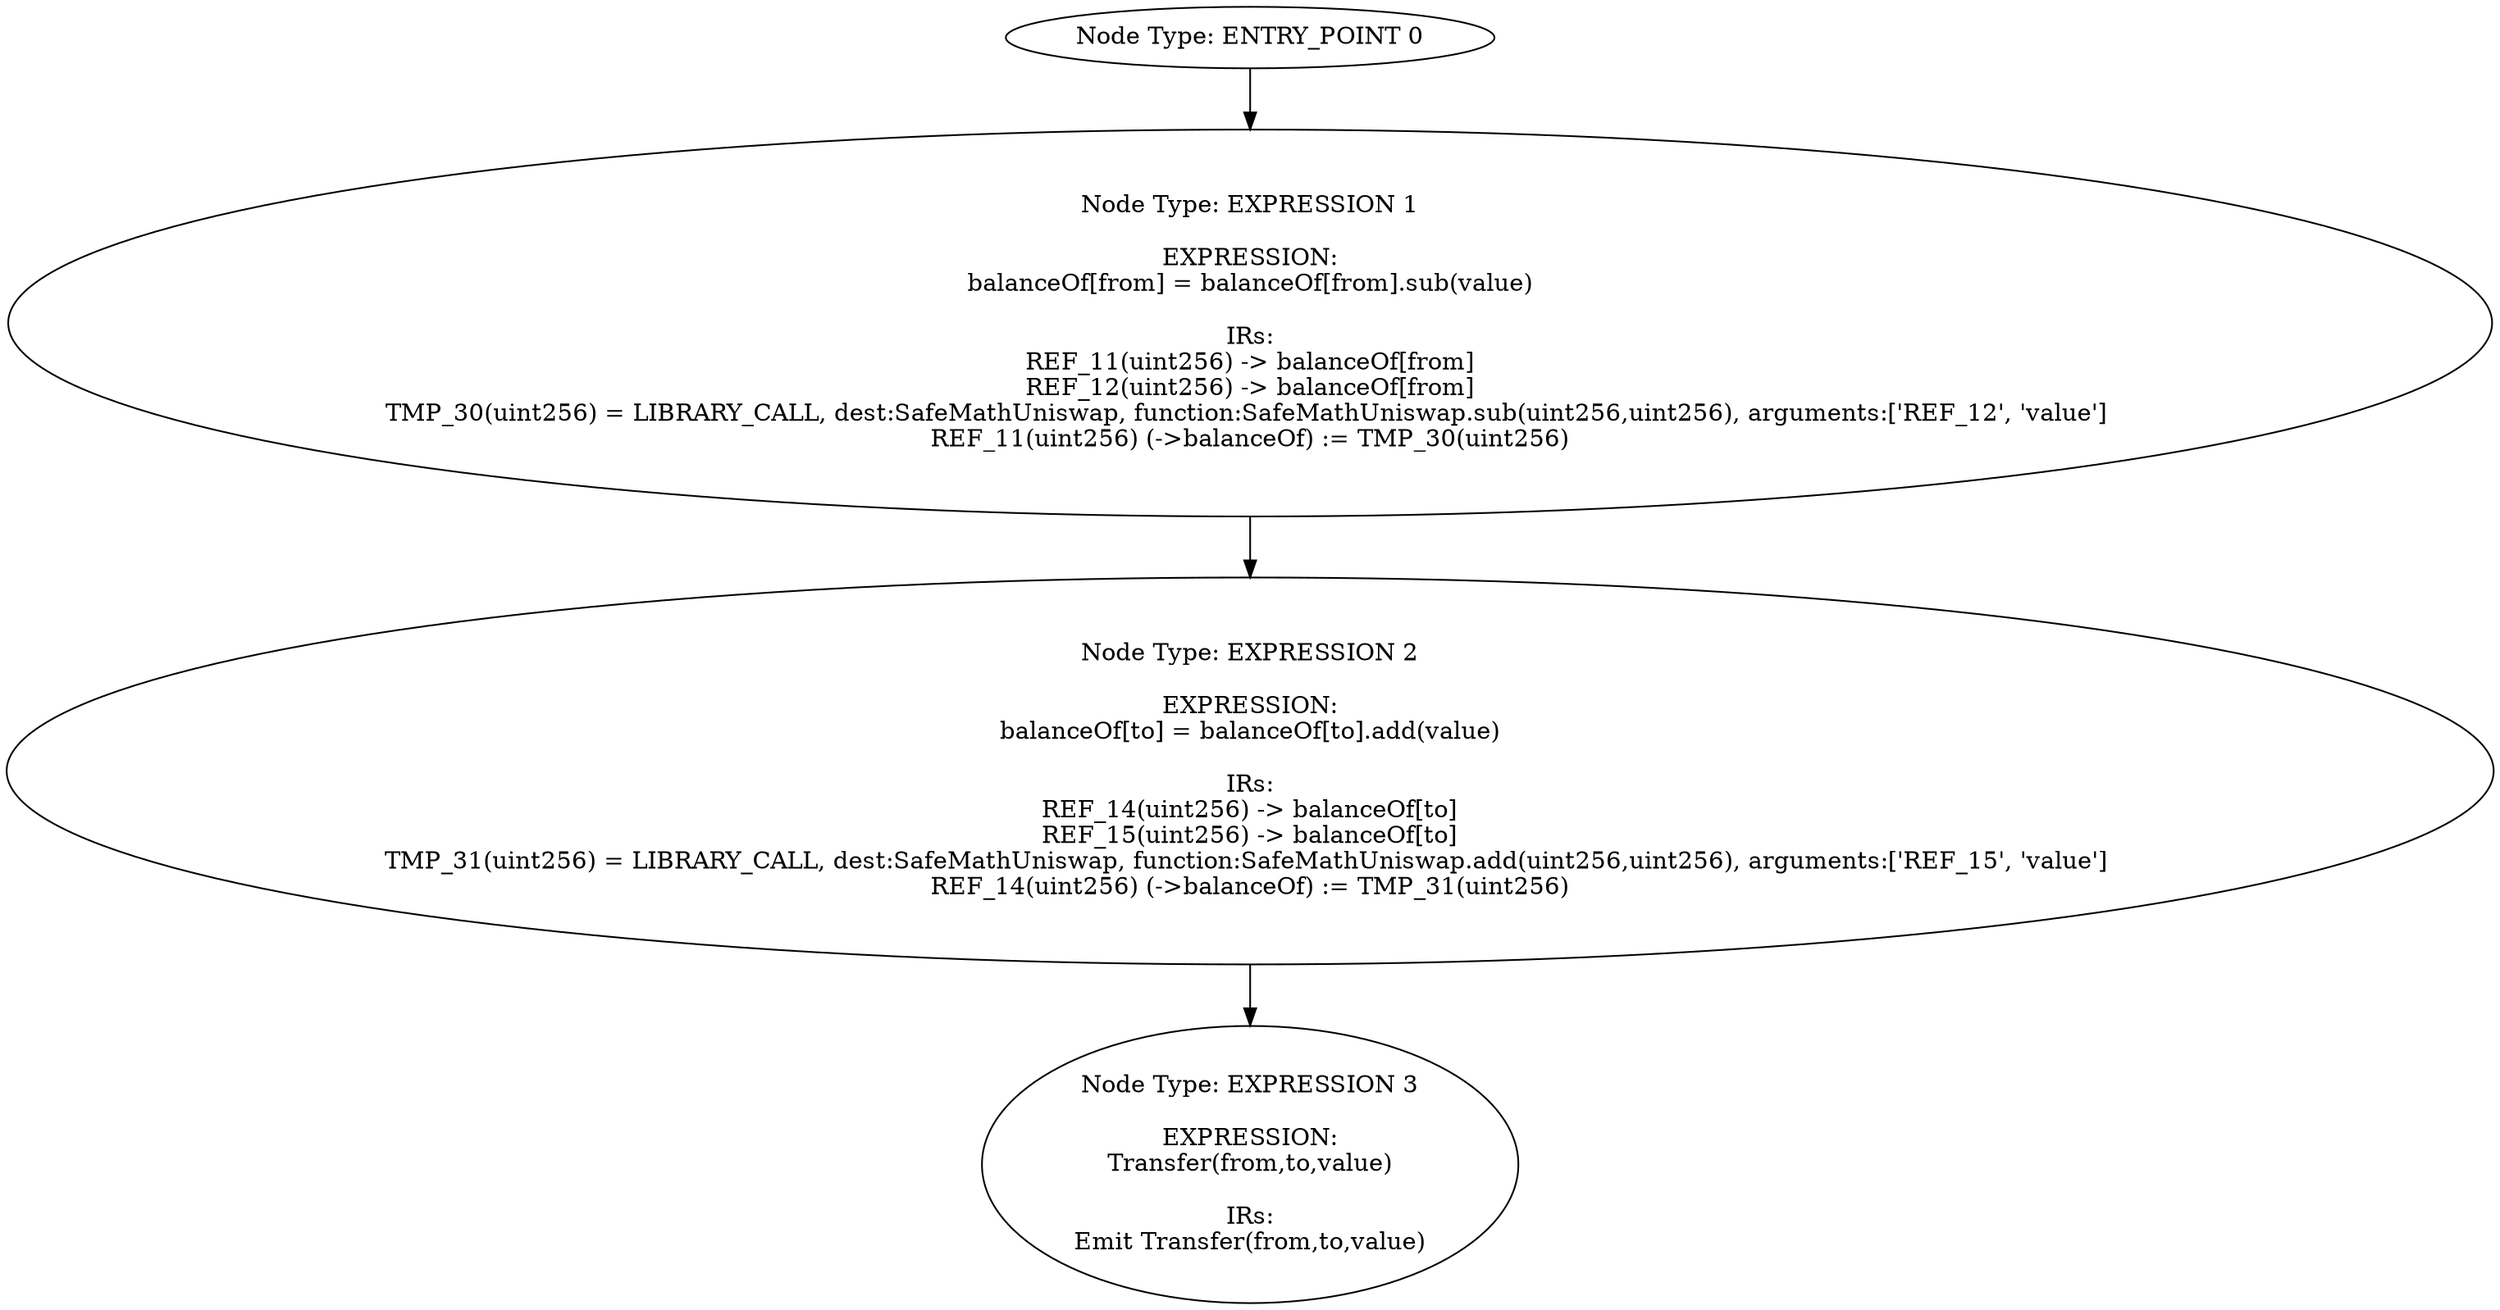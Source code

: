 digraph{
0[label="Node Type: ENTRY_POINT 0
"];
0->1;
1[label="Node Type: EXPRESSION 1

EXPRESSION:
balanceOf[from] = balanceOf[from].sub(value)

IRs:
REF_11(uint256) -> balanceOf[from]
REF_12(uint256) -> balanceOf[from]
TMP_30(uint256) = LIBRARY_CALL, dest:SafeMathUniswap, function:SafeMathUniswap.sub(uint256,uint256), arguments:['REF_12', 'value'] 
REF_11(uint256) (->balanceOf) := TMP_30(uint256)"];
1->2;
2[label="Node Type: EXPRESSION 2

EXPRESSION:
balanceOf[to] = balanceOf[to].add(value)

IRs:
REF_14(uint256) -> balanceOf[to]
REF_15(uint256) -> balanceOf[to]
TMP_31(uint256) = LIBRARY_CALL, dest:SafeMathUniswap, function:SafeMathUniswap.add(uint256,uint256), arguments:['REF_15', 'value'] 
REF_14(uint256) (->balanceOf) := TMP_31(uint256)"];
2->3;
3[label="Node Type: EXPRESSION 3

EXPRESSION:
Transfer(from,to,value)

IRs:
Emit Transfer(from,to,value)"];
}

